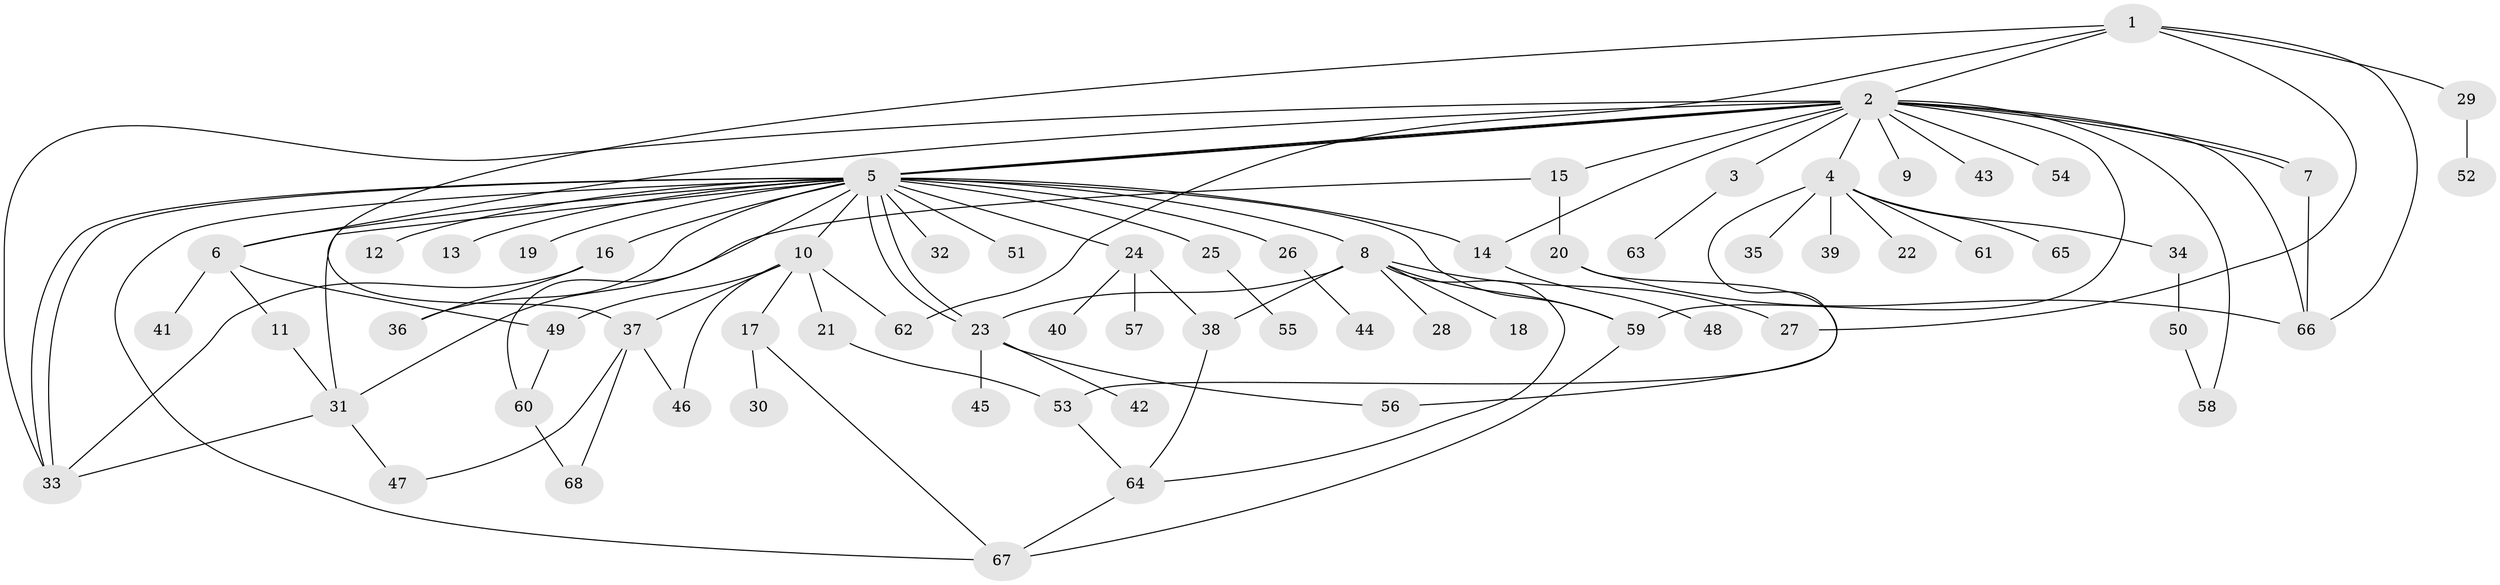 // coarse degree distribution, {7: 0.08, 17: 0.02, 1: 0.44, 20: 0.02, 5: 0.08, 3: 0.18, 6: 0.04, 2: 0.14}
// Generated by graph-tools (version 1.1) at 2025/51/02/27/25 19:51:57]
// undirected, 68 vertices, 103 edges
graph export_dot {
graph [start="1"]
  node [color=gray90,style=filled];
  1;
  2;
  3;
  4;
  5;
  6;
  7;
  8;
  9;
  10;
  11;
  12;
  13;
  14;
  15;
  16;
  17;
  18;
  19;
  20;
  21;
  22;
  23;
  24;
  25;
  26;
  27;
  28;
  29;
  30;
  31;
  32;
  33;
  34;
  35;
  36;
  37;
  38;
  39;
  40;
  41;
  42;
  43;
  44;
  45;
  46;
  47;
  48;
  49;
  50;
  51;
  52;
  53;
  54;
  55;
  56;
  57;
  58;
  59;
  60;
  61;
  62;
  63;
  64;
  65;
  66;
  67;
  68;
  1 -- 2;
  1 -- 27;
  1 -- 29;
  1 -- 37;
  1 -- 62;
  1 -- 66;
  2 -- 3;
  2 -- 4;
  2 -- 5;
  2 -- 5;
  2 -- 5;
  2 -- 6;
  2 -- 7;
  2 -- 7;
  2 -- 9;
  2 -- 14;
  2 -- 15;
  2 -- 33;
  2 -- 43;
  2 -- 54;
  2 -- 58;
  2 -- 59;
  2 -- 66;
  3 -- 63;
  4 -- 22;
  4 -- 34;
  4 -- 35;
  4 -- 39;
  4 -- 53;
  4 -- 61;
  4 -- 65;
  5 -- 6;
  5 -- 8;
  5 -- 10;
  5 -- 12;
  5 -- 13;
  5 -- 14;
  5 -- 16;
  5 -- 19;
  5 -- 23;
  5 -- 23;
  5 -- 24;
  5 -- 25;
  5 -- 26;
  5 -- 31;
  5 -- 32;
  5 -- 33;
  5 -- 33;
  5 -- 36;
  5 -- 51;
  5 -- 59;
  5 -- 60;
  5 -- 67;
  6 -- 11;
  6 -- 41;
  6 -- 49;
  7 -- 66;
  8 -- 18;
  8 -- 23;
  8 -- 27;
  8 -- 28;
  8 -- 38;
  8 -- 59;
  8 -- 64;
  10 -- 17;
  10 -- 21;
  10 -- 37;
  10 -- 46;
  10 -- 49;
  10 -- 62;
  11 -- 31;
  14 -- 48;
  15 -- 20;
  15 -- 31;
  16 -- 33;
  16 -- 36;
  17 -- 30;
  17 -- 67;
  20 -- 56;
  20 -- 66;
  21 -- 53;
  23 -- 42;
  23 -- 45;
  23 -- 56;
  24 -- 38;
  24 -- 40;
  24 -- 57;
  25 -- 55;
  26 -- 44;
  29 -- 52;
  31 -- 33;
  31 -- 47;
  34 -- 50;
  37 -- 46;
  37 -- 47;
  37 -- 68;
  38 -- 64;
  49 -- 60;
  50 -- 58;
  53 -- 64;
  59 -- 67;
  60 -- 68;
  64 -- 67;
}
